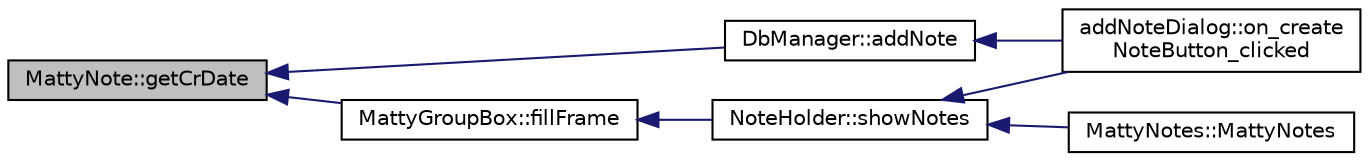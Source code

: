 digraph "MattyNote::getCrDate"
{
  edge [fontname="Helvetica",fontsize="10",labelfontname="Helvetica",labelfontsize="10"];
  node [fontname="Helvetica",fontsize="10",shape=record];
  rankdir="LR";
  Node17 [label="MattyNote::getCrDate",height=0.2,width=0.4,color="black", fillcolor="grey75", style="filled", fontcolor="black"];
  Node17 -> Node18 [dir="back",color="midnightblue",fontsize="10",style="solid",fontname="Helvetica"];
  Node18 [label="DbManager::addNote",height=0.2,width=0.4,color="black", fillcolor="white", style="filled",URL="$classDbManager.html#a0d97afdec08f212ec39100d26d8b4273"];
  Node18 -> Node19 [dir="back",color="midnightblue",fontsize="10",style="solid",fontname="Helvetica"];
  Node19 [label="addNoteDialog::on_create\lNoteButton_clicked",height=0.2,width=0.4,color="black", fillcolor="white", style="filled",URL="$classaddNoteDialog.html#a67b28dc05851888a45774eb240d6e43d"];
  Node17 -> Node20 [dir="back",color="midnightblue",fontsize="10",style="solid",fontname="Helvetica"];
  Node20 [label="MattyGroupBox::fillFrame",height=0.2,width=0.4,color="black", fillcolor="white", style="filled",URL="$classMattyGroupBox.html#a4cbc1800e9ec63cdd0e064d3a3738b80"];
  Node20 -> Node21 [dir="back",color="midnightblue",fontsize="10",style="solid",fontname="Helvetica"];
  Node21 [label="NoteHolder::showNotes",height=0.2,width=0.4,color="black", fillcolor="white", style="filled",URL="$classNoteHolder.html#a9fbdbdf5cc2628f360c45eb861eacded"];
  Node21 -> Node19 [dir="back",color="midnightblue",fontsize="10",style="solid",fontname="Helvetica"];
  Node21 -> Node22 [dir="back",color="midnightblue",fontsize="10",style="solid",fontname="Helvetica"];
  Node22 [label="MattyNotes::MattyNotes",height=0.2,width=0.4,color="black", fillcolor="white", style="filled",URL="$classMattyNotes.html#aa81db851f82183700abb0b7cd1ba2299"];
}
